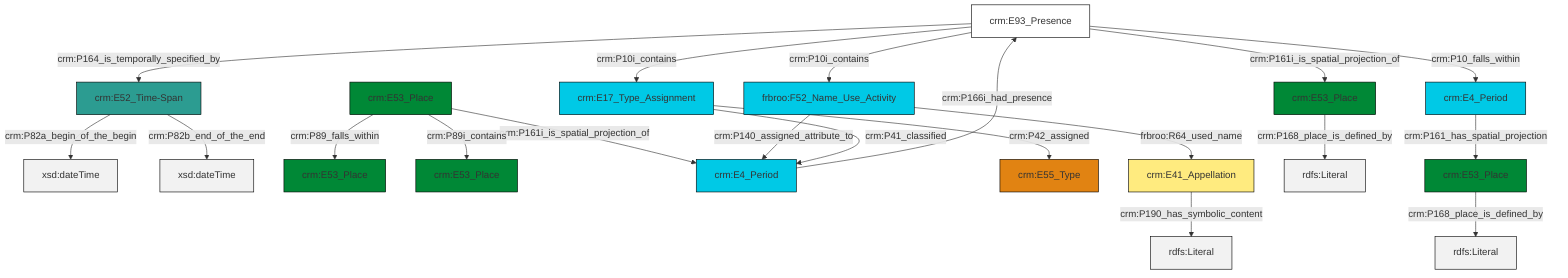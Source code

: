 graph TD
classDef Literal fill:#f2f2f2,stroke:#000000;
classDef CRM_Entity fill:#FFFFFF,stroke:#000000;
classDef Temporal_Entity fill:#00C9E6, stroke:#000000;
classDef Type fill:#E18312, stroke:#000000;
classDef Time-Span fill:#2C9C91, stroke:#000000;
classDef Appellation fill:#FFEB7F, stroke:#000000;
classDef Place fill:#008836, stroke:#000000;
classDef Persistent_Item fill:#B266B2, stroke:#000000;
classDef Conceptual_Object fill:#FFD700, stroke:#000000;
classDef Physical_Thing fill:#D2B48C, stroke:#000000;
classDef Actor fill:#f58aad, stroke:#000000;
classDef PC_Classes fill:#4ce600, stroke:#000000;
classDef Multi fill:#cccccc,stroke:#000000;

0["crm:E93_Presence"]:::CRM_Entity -->|crm:P10i_contains| 1["crm:E17_Type_Assignment"]:::Temporal_Entity
4["crm:E52_Time-Span"]:::Time-Span -->|crm:P82a_begin_of_the_begin| 5[xsd:dateTime]:::Literal
4["crm:E52_Time-Span"]:::Time-Span -->|crm:P82b_end_of_the_end| 6[xsd:dateTime]:::Literal
0["crm:E93_Presence"]:::CRM_Entity -->|crm:P161i_is_spatial_projection_of| 2["crm:E53_Place"]:::Place
13["crm:E53_Place"]:::Place -->|crm:P161i_is_spatial_projection_of| 14["crm:E4_Period"]:::Temporal_Entity
11["frbroo:F52_Name_Use_Activity"]:::Temporal_Entity -->|crm:P140_assigned_attribute_to| 14["crm:E4_Period"]:::Temporal_Entity
14["crm:E4_Period"]:::Temporal_Entity -->|crm:P166i_had_presence| 0["crm:E93_Presence"]:::CRM_Entity
1["crm:E17_Type_Assignment"]:::Temporal_Entity -->|crm:P42_assigned| 16["crm:E55_Type"]:::Type
17["crm:E4_Period"]:::Temporal_Entity -->|crm:P161_has_spatial_projection| 18["crm:E53_Place"]:::Place
1["crm:E17_Type_Assignment"]:::Temporal_Entity -->|crm:P41_classified| 14["crm:E4_Period"]:::Temporal_Entity
2["crm:E53_Place"]:::Place -->|crm:P168_place_is_defined_by| 21[rdfs:Literal]:::Literal
0["crm:E93_Presence"]:::CRM_Entity -->|crm:P10i_contains| 11["frbroo:F52_Name_Use_Activity"]:::Temporal_Entity
0["crm:E93_Presence"]:::CRM_Entity -->|crm:P164_is_temporally_specified_by| 4["crm:E52_Time-Span"]:::Time-Span
11["frbroo:F52_Name_Use_Activity"]:::Temporal_Entity -->|frbroo:R64_used_name| 22["crm:E41_Appellation"]:::Appellation
0["crm:E93_Presence"]:::CRM_Entity -->|crm:P10_falls_within| 17["crm:E4_Period"]:::Temporal_Entity
13["crm:E53_Place"]:::Place -->|crm:P89_falls_within| 7["crm:E53_Place"]:::Place
13["crm:E53_Place"]:::Place -->|crm:P89i_contains| 9["crm:E53_Place"]:::Place
22["crm:E41_Appellation"]:::Appellation -->|crm:P190_has_symbolic_content| 28[rdfs:Literal]:::Literal
18["crm:E53_Place"]:::Place -->|crm:P168_place_is_defined_by| 29[rdfs:Literal]:::Literal